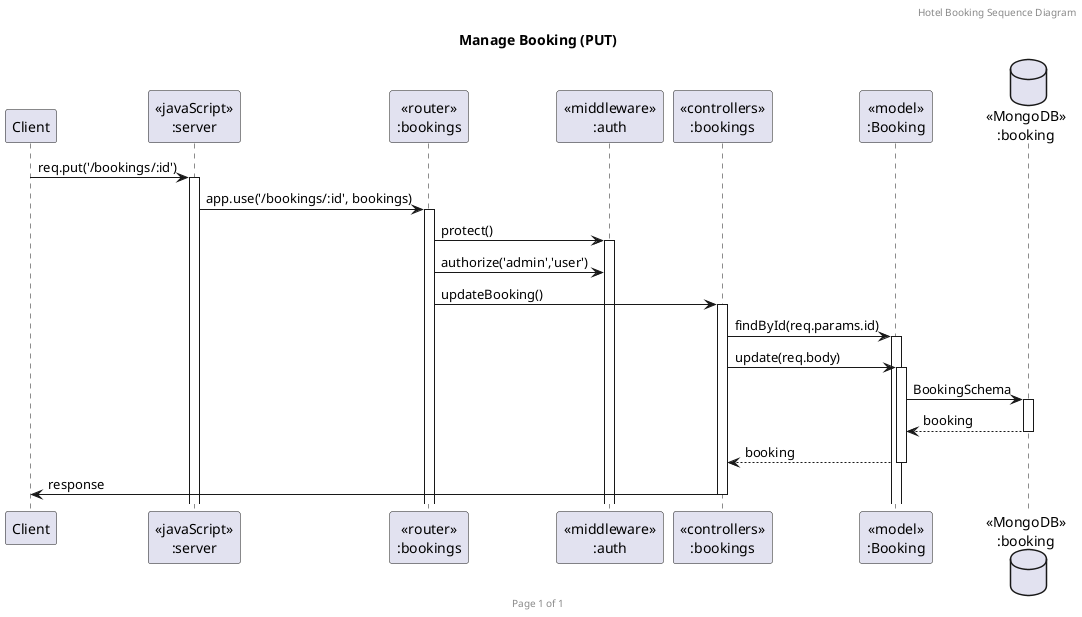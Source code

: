 @startuml Manage Booking (PUT)

header Hotel Booking Sequence Diagram
footer Page %page% of %lastpage%
title "Manage Booking (PUT)"

participant "Client" as client
participant "<<javaScript>>\n:server" as server
participant "<<router>>\n:bookings" as routerBookings
participant "<<middleware>>\n:auth" as authMiddleware
participant "<<controllers>>\n:bookings" as controllersBooking
participant "<<model>>\n:Booking" as modelBooking
database "<<MongoDB>>\n:booking" as BookingDatabase

client->server ++:req.put('/bookings/:id')
server->routerBookings ++:app.use('/bookings/:id', bookings)
routerBookings -> authMiddleware ++:protect()
routerBookings -> authMiddleware :authorize('admin','user')
routerBookings -> controllersBooking ++:updateBooking()
controllersBooking->modelBooking ++:findById(req.params.id)
controllersBooking->modelBooking ++:update(req.body)
modelBooking ->BookingDatabase ++: BookingSchema
BookingDatabase --> modelBooking --: booking
controllersBooking <-- modelBooking --: booking
controllersBooking->client --:response

@enduml